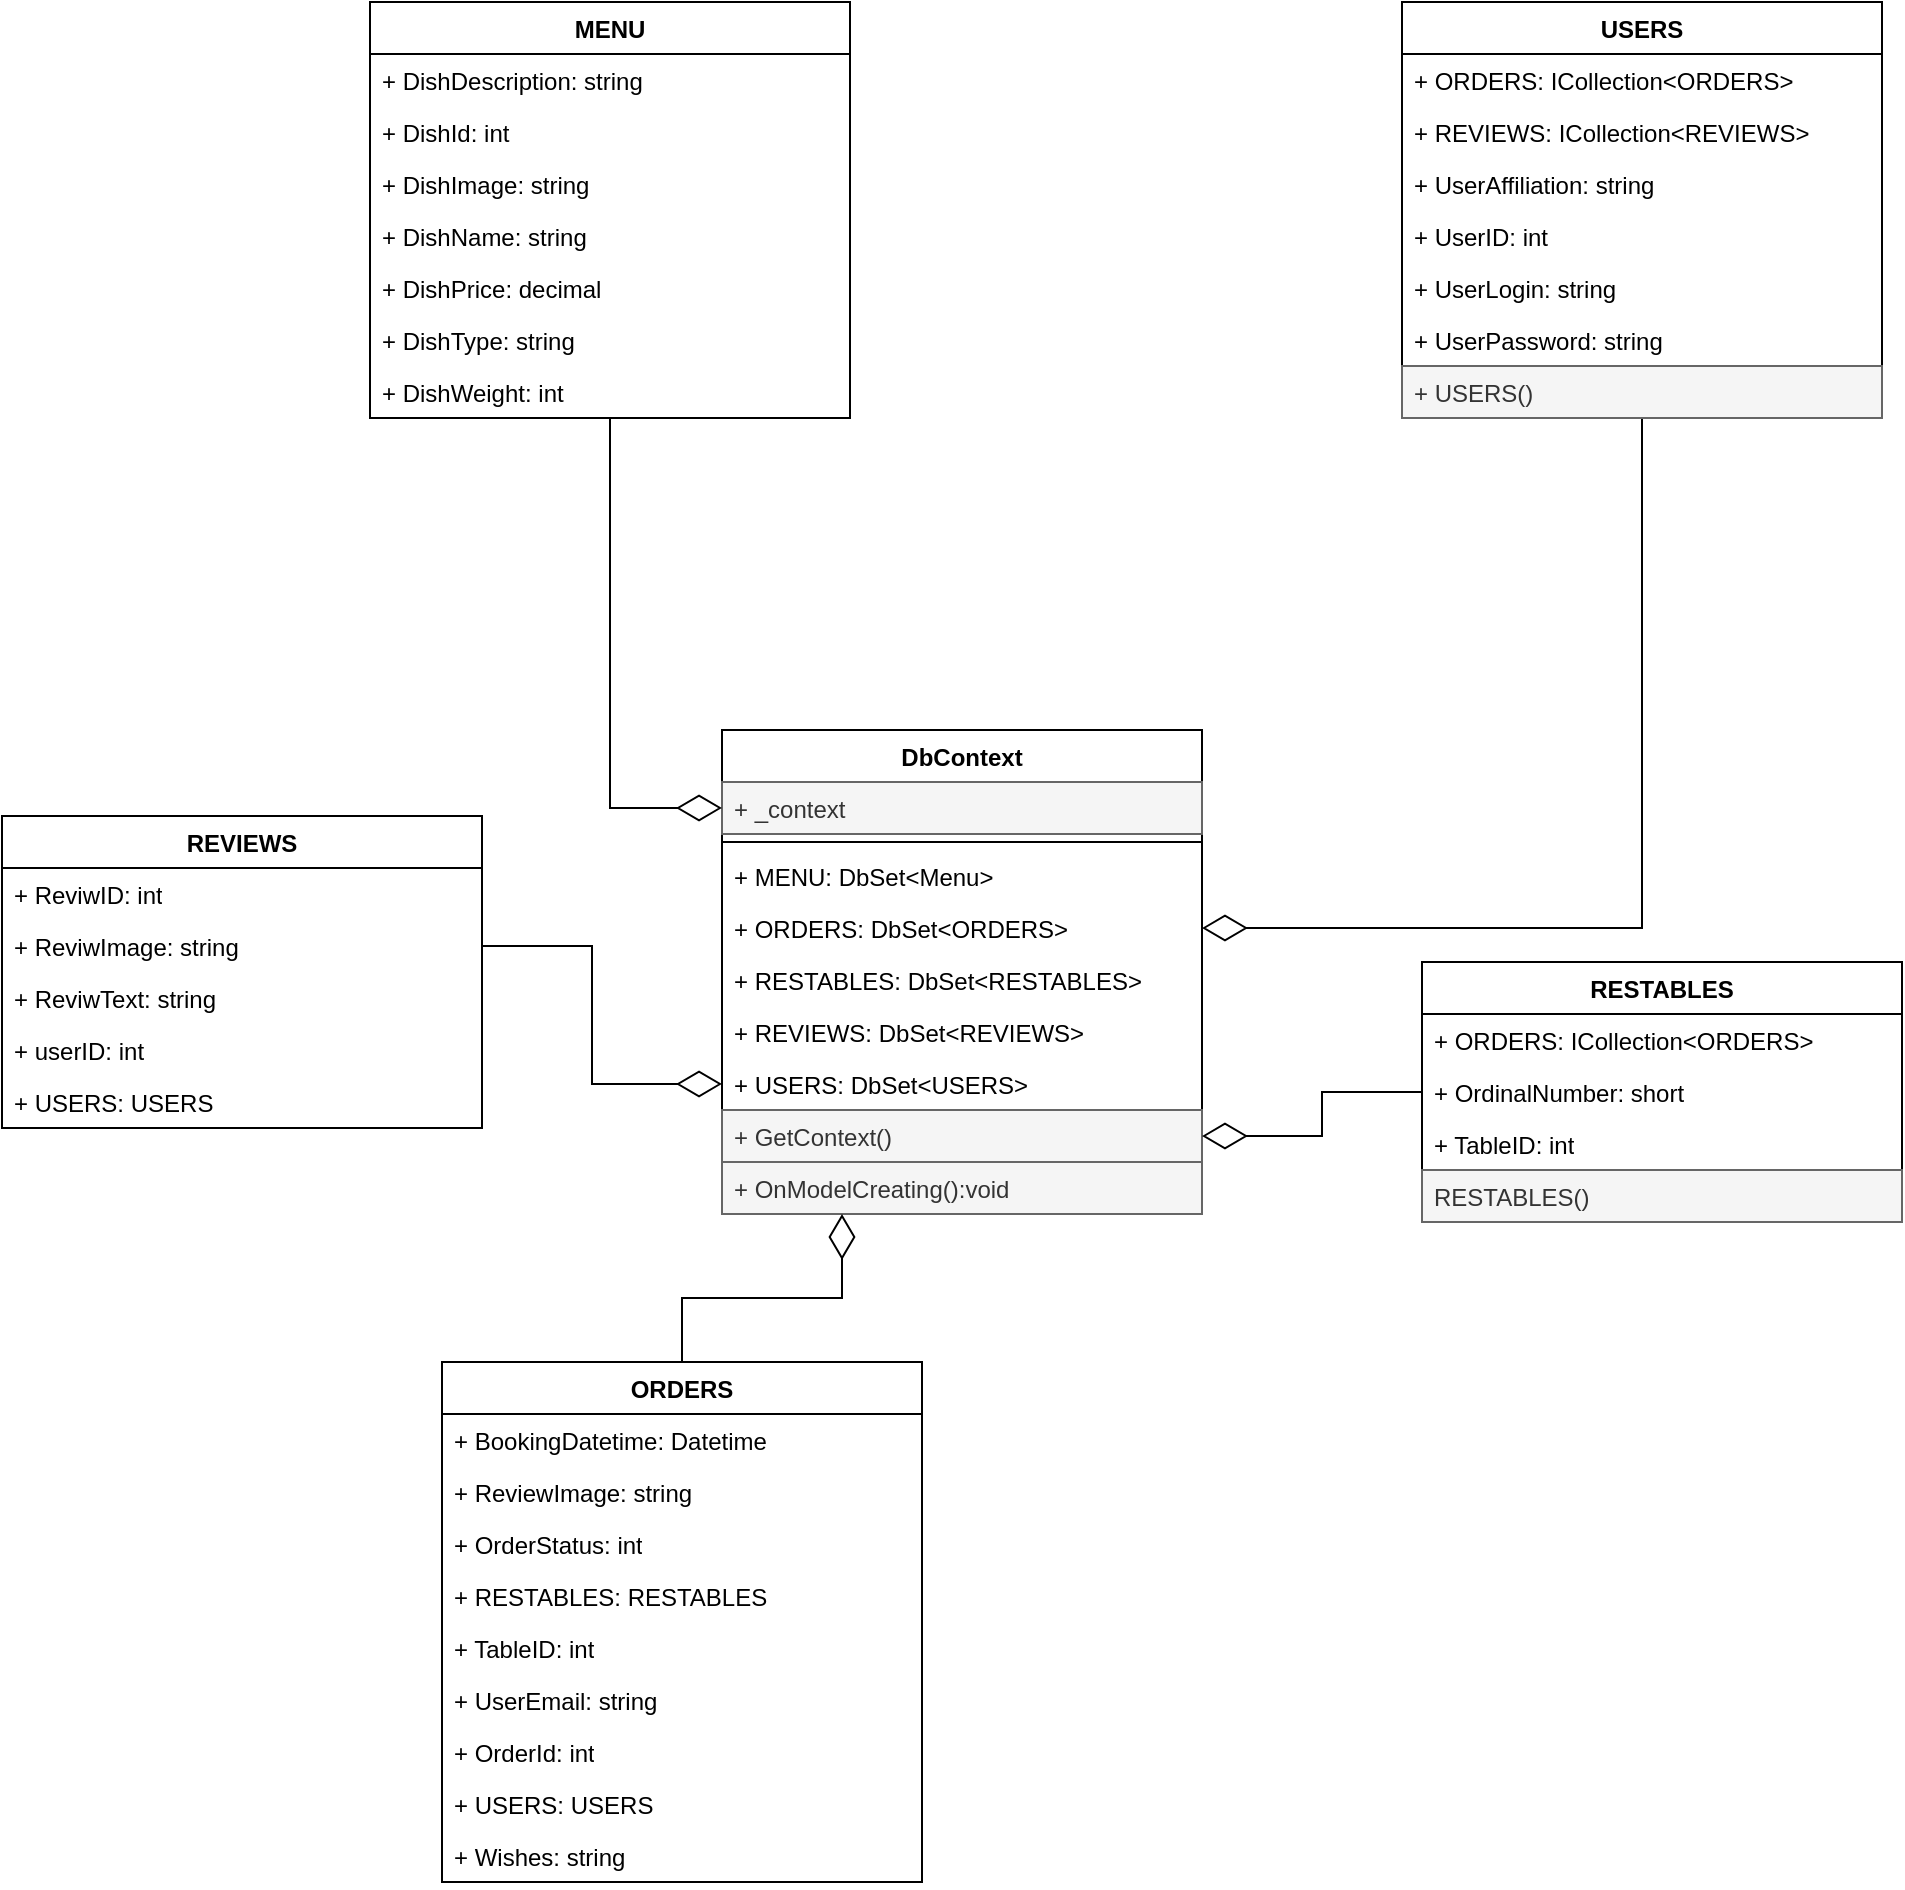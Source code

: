 <mxfile version="21.1.5" type="device">
  <diagram name="Страница 1" id="b01tmDH8p1JlgX6yePen">
    <mxGraphModel dx="2577" dy="2124" grid="1" gridSize="10" guides="1" tooltips="1" connect="1" arrows="1" fold="1" page="1" pageScale="1" pageWidth="827" pageHeight="1169" math="0" shadow="0">
      <root>
        <mxCell id="0" />
        <mxCell id="1" parent="0" />
        <mxCell id="4lUhWgOye16WtdjU_qN7-6" value="DbContext" style="swimlane;fontStyle=1;align=center;verticalAlign=top;childLayout=stackLayout;horizontal=1;startSize=26;horizontalStack=0;resizeParent=1;resizeParentMax=0;resizeLast=0;collapsible=1;marginBottom=0;whiteSpace=wrap;html=1;" vertex="1" parent="1">
          <mxGeometry x="350" y="134" width="240" height="242" as="geometry" />
        </mxCell>
        <mxCell id="4lUhWgOye16WtdjU_qN7-7" value="+ _context" style="text;strokeColor=#666666;fillColor=#f5f5f5;align=left;verticalAlign=top;spacingLeft=4;spacingRight=4;overflow=hidden;rotatable=0;points=[[0,0.5],[1,0.5]];portConstraint=eastwest;whiteSpace=wrap;html=1;fontColor=#333333;" vertex="1" parent="4lUhWgOye16WtdjU_qN7-6">
          <mxGeometry y="26" width="240" height="26" as="geometry" />
        </mxCell>
        <mxCell id="4lUhWgOye16WtdjU_qN7-8" value="" style="line;strokeWidth=1;fillColor=none;align=left;verticalAlign=middle;spacingTop=-1;spacingLeft=3;spacingRight=3;rotatable=0;labelPosition=right;points=[];portConstraint=eastwest;strokeColor=inherit;" vertex="1" parent="4lUhWgOye16WtdjU_qN7-6">
          <mxGeometry y="52" width="240" height="8" as="geometry" />
        </mxCell>
        <mxCell id="4lUhWgOye16WtdjU_qN7-9" value="+ MENU: DbSet&amp;lt;Menu&amp;gt;" style="text;strokeColor=none;fillColor=none;align=left;verticalAlign=top;spacingLeft=4;spacingRight=4;overflow=hidden;rotatable=0;points=[[0,0.5],[1,0.5]];portConstraint=eastwest;whiteSpace=wrap;html=1;" vertex="1" parent="4lUhWgOye16WtdjU_qN7-6">
          <mxGeometry y="60" width="240" height="26" as="geometry" />
        </mxCell>
        <mxCell id="4lUhWgOye16WtdjU_qN7-11" value="+ ORDERS: DbSet&amp;lt;ORDERS&amp;gt;" style="text;strokeColor=none;fillColor=none;align=left;verticalAlign=top;spacingLeft=4;spacingRight=4;overflow=hidden;rotatable=0;points=[[0,0.5],[1,0.5]];portConstraint=eastwest;whiteSpace=wrap;html=1;" vertex="1" parent="4lUhWgOye16WtdjU_qN7-6">
          <mxGeometry y="86" width="240" height="26" as="geometry" />
        </mxCell>
        <mxCell id="4lUhWgOye16WtdjU_qN7-12" value="+ RESTABLES: DbSet&amp;lt;RESTABLES&amp;gt;" style="text;strokeColor=none;fillColor=none;align=left;verticalAlign=top;spacingLeft=4;spacingRight=4;overflow=hidden;rotatable=0;points=[[0,0.5],[1,0.5]];portConstraint=eastwest;whiteSpace=wrap;html=1;" vertex="1" parent="4lUhWgOye16WtdjU_qN7-6">
          <mxGeometry y="112" width="240" height="26" as="geometry" />
        </mxCell>
        <mxCell id="4lUhWgOye16WtdjU_qN7-13" value="+ REVIEWS: DbSet&amp;lt;REVIEWS&amp;gt;" style="text;strokeColor=none;fillColor=none;align=left;verticalAlign=top;spacingLeft=4;spacingRight=4;overflow=hidden;rotatable=0;points=[[0,0.5],[1,0.5]];portConstraint=eastwest;whiteSpace=wrap;html=1;" vertex="1" parent="4lUhWgOye16WtdjU_qN7-6">
          <mxGeometry y="138" width="240" height="26" as="geometry" />
        </mxCell>
        <mxCell id="4lUhWgOye16WtdjU_qN7-14" value="+ USERS: DbSet&amp;lt;USERS&amp;gt;" style="text;strokeColor=none;fillColor=none;align=left;verticalAlign=top;spacingLeft=4;spacingRight=4;overflow=hidden;rotatable=0;points=[[0,0.5],[1,0.5]];portConstraint=eastwest;whiteSpace=wrap;html=1;" vertex="1" parent="4lUhWgOye16WtdjU_qN7-6">
          <mxGeometry y="164" width="240" height="26" as="geometry" />
        </mxCell>
        <mxCell id="4lUhWgOye16WtdjU_qN7-15" value="+ GetContext()" style="text;strokeColor=#666666;fillColor=#f5f5f5;align=left;verticalAlign=top;spacingLeft=4;spacingRight=4;overflow=hidden;rotatable=0;points=[[0,0.5],[1,0.5]];portConstraint=eastwest;whiteSpace=wrap;html=1;fontColor=#333333;" vertex="1" parent="4lUhWgOye16WtdjU_qN7-6">
          <mxGeometry y="190" width="240" height="26" as="geometry" />
        </mxCell>
        <mxCell id="4lUhWgOye16WtdjU_qN7-16" value="+ OnModelCreating():void" style="text;strokeColor=#666666;fillColor=#f5f5f5;align=left;verticalAlign=top;spacingLeft=4;spacingRight=4;overflow=hidden;rotatable=0;points=[[0,0.5],[1,0.5]];portConstraint=eastwest;whiteSpace=wrap;html=1;fontColor=#333333;" vertex="1" parent="4lUhWgOye16WtdjU_qN7-6">
          <mxGeometry y="216" width="240" height="26" as="geometry" />
        </mxCell>
        <mxCell id="4lUhWgOye16WtdjU_qN7-17" value="REVIEWS" style="swimlane;fontStyle=1;align=center;verticalAlign=top;childLayout=stackLayout;horizontal=1;startSize=26;horizontalStack=0;resizeParent=1;resizeParentMax=0;resizeLast=0;collapsible=1;marginBottom=0;whiteSpace=wrap;html=1;" vertex="1" parent="1">
          <mxGeometry x="-10" y="177" width="240" height="156" as="geometry" />
        </mxCell>
        <mxCell id="4lUhWgOye16WtdjU_qN7-20" value="+ ReviwID: int" style="text;strokeColor=none;fillColor=none;align=left;verticalAlign=top;spacingLeft=4;spacingRight=4;overflow=hidden;rotatable=0;points=[[0,0.5],[1,0.5]];portConstraint=eastwest;whiteSpace=wrap;html=1;" vertex="1" parent="4lUhWgOye16WtdjU_qN7-17">
          <mxGeometry y="26" width="240" height="26" as="geometry" />
        </mxCell>
        <mxCell id="4lUhWgOye16WtdjU_qN7-21" value="+ ReviwImage: string" style="text;strokeColor=none;fillColor=none;align=left;verticalAlign=top;spacingLeft=4;spacingRight=4;overflow=hidden;rotatable=0;points=[[0,0.5],[1,0.5]];portConstraint=eastwest;whiteSpace=wrap;html=1;" vertex="1" parent="4lUhWgOye16WtdjU_qN7-17">
          <mxGeometry y="52" width="240" height="26" as="geometry" />
        </mxCell>
        <mxCell id="4lUhWgOye16WtdjU_qN7-22" value="+ ReviwText: string" style="text;strokeColor=none;fillColor=none;align=left;verticalAlign=top;spacingLeft=4;spacingRight=4;overflow=hidden;rotatable=0;points=[[0,0.5],[1,0.5]];portConstraint=eastwest;whiteSpace=wrap;html=1;" vertex="1" parent="4lUhWgOye16WtdjU_qN7-17">
          <mxGeometry y="78" width="240" height="26" as="geometry" />
        </mxCell>
        <mxCell id="4lUhWgOye16WtdjU_qN7-23" value="+ userID: int" style="text;strokeColor=none;fillColor=none;align=left;verticalAlign=top;spacingLeft=4;spacingRight=4;overflow=hidden;rotatable=0;points=[[0,0.5],[1,0.5]];portConstraint=eastwest;whiteSpace=wrap;html=1;" vertex="1" parent="4lUhWgOye16WtdjU_qN7-17">
          <mxGeometry y="104" width="240" height="26" as="geometry" />
        </mxCell>
        <mxCell id="4lUhWgOye16WtdjU_qN7-24" value="+ USERS: USERS" style="text;strokeColor=none;fillColor=none;align=left;verticalAlign=top;spacingLeft=4;spacingRight=4;overflow=hidden;rotatable=0;points=[[0,0.5],[1,0.5]];portConstraint=eastwest;whiteSpace=wrap;html=1;" vertex="1" parent="4lUhWgOye16WtdjU_qN7-17">
          <mxGeometry y="130" width="240" height="26" as="geometry" />
        </mxCell>
        <mxCell id="4lUhWgOye16WtdjU_qN7-27" style="edgeStyle=orthogonalEdgeStyle;rounded=0;orthogonalLoop=1;jettySize=auto;html=1;fontFamily=Helvetica;fontSize=12;fontColor=default;endArrow=diamondThin;endFill=0;endSize=20;" edge="1" parent="1" source="4lUhWgOye16WtdjU_qN7-21" target="4lUhWgOye16WtdjU_qN7-14">
          <mxGeometry relative="1" as="geometry" />
        </mxCell>
        <mxCell id="4lUhWgOye16WtdjU_qN7-40" style="edgeStyle=orthogonalEdgeStyle;rounded=0;orthogonalLoop=1;jettySize=auto;html=1;entryX=0.25;entryY=1;entryDx=0;entryDy=0;fontFamily=Helvetica;fontSize=12;fontColor=default;endArrow=diamondThin;endFill=0;endSize=20;" edge="1" parent="1" source="4lUhWgOye16WtdjU_qN7-28" target="4lUhWgOye16WtdjU_qN7-6">
          <mxGeometry relative="1" as="geometry" />
        </mxCell>
        <mxCell id="4lUhWgOye16WtdjU_qN7-28" value="ORDERS" style="swimlane;fontStyle=1;align=center;verticalAlign=top;childLayout=stackLayout;horizontal=1;startSize=26;horizontalStack=0;resizeParent=1;resizeParentMax=0;resizeLast=0;collapsible=1;marginBottom=0;whiteSpace=wrap;html=1;" vertex="1" parent="1">
          <mxGeometry x="210" y="450" width="240" height="260" as="geometry" />
        </mxCell>
        <mxCell id="4lUhWgOye16WtdjU_qN7-29" value="+ BookingDatetime: Datetime" style="text;strokeColor=none;fillColor=none;align=left;verticalAlign=top;spacingLeft=4;spacingRight=4;overflow=hidden;rotatable=0;points=[[0,0.5],[1,0.5]];portConstraint=eastwest;whiteSpace=wrap;html=1;" vertex="1" parent="4lUhWgOye16WtdjU_qN7-28">
          <mxGeometry y="26" width="240" height="26" as="geometry" />
        </mxCell>
        <mxCell id="4lUhWgOye16WtdjU_qN7-30" value="+ ReviewImage: string" style="text;strokeColor=none;fillColor=none;align=left;verticalAlign=top;spacingLeft=4;spacingRight=4;overflow=hidden;rotatable=0;points=[[0,0.5],[1,0.5]];portConstraint=eastwest;whiteSpace=wrap;html=1;" vertex="1" parent="4lUhWgOye16WtdjU_qN7-28">
          <mxGeometry y="52" width="240" height="26" as="geometry" />
        </mxCell>
        <mxCell id="4lUhWgOye16WtdjU_qN7-31" value="+ OrderStatus: int" style="text;strokeColor=none;fillColor=none;align=left;verticalAlign=top;spacingLeft=4;spacingRight=4;overflow=hidden;rotatable=0;points=[[0,0.5],[1,0.5]];portConstraint=eastwest;whiteSpace=wrap;html=1;" vertex="1" parent="4lUhWgOye16WtdjU_qN7-28">
          <mxGeometry y="78" width="240" height="26" as="geometry" />
        </mxCell>
        <mxCell id="4lUhWgOye16WtdjU_qN7-32" value="+ RESTABLES: RESTABLES" style="text;strokeColor=none;fillColor=none;align=left;verticalAlign=top;spacingLeft=4;spacingRight=4;overflow=hidden;rotatable=0;points=[[0,0.5],[1,0.5]];portConstraint=eastwest;whiteSpace=wrap;html=1;" vertex="1" parent="4lUhWgOye16WtdjU_qN7-28">
          <mxGeometry y="104" width="240" height="26" as="geometry" />
        </mxCell>
        <mxCell id="4lUhWgOye16WtdjU_qN7-34" value="+ TableID: int" style="text;strokeColor=none;fillColor=none;align=left;verticalAlign=top;spacingLeft=4;spacingRight=4;overflow=hidden;rotatable=0;points=[[0,0.5],[1,0.5]];portConstraint=eastwest;whiteSpace=wrap;html=1;" vertex="1" parent="4lUhWgOye16WtdjU_qN7-28">
          <mxGeometry y="130" width="240" height="26" as="geometry" />
        </mxCell>
        <mxCell id="4lUhWgOye16WtdjU_qN7-37" value="+ UserEmail: string" style="text;strokeColor=none;fillColor=none;align=left;verticalAlign=top;spacingLeft=4;spacingRight=4;overflow=hidden;rotatable=0;points=[[0,0.5],[1,0.5]];portConstraint=eastwest;whiteSpace=wrap;html=1;" vertex="1" parent="4lUhWgOye16WtdjU_qN7-28">
          <mxGeometry y="156" width="240" height="26" as="geometry" />
        </mxCell>
        <mxCell id="4lUhWgOye16WtdjU_qN7-38" value="+ OrderId: int" style="text;strokeColor=none;fillColor=none;align=left;verticalAlign=top;spacingLeft=4;spacingRight=4;overflow=hidden;rotatable=0;points=[[0,0.5],[1,0.5]];portConstraint=eastwest;whiteSpace=wrap;html=1;" vertex="1" parent="4lUhWgOye16WtdjU_qN7-28">
          <mxGeometry y="182" width="240" height="26" as="geometry" />
        </mxCell>
        <mxCell id="4lUhWgOye16WtdjU_qN7-33" value="+ USERS: USERS" style="text;strokeColor=none;fillColor=none;align=left;verticalAlign=top;spacingLeft=4;spacingRight=4;overflow=hidden;rotatable=0;points=[[0,0.5],[1,0.5]];portConstraint=eastwest;whiteSpace=wrap;html=1;" vertex="1" parent="4lUhWgOye16WtdjU_qN7-28">
          <mxGeometry y="208" width="240" height="26" as="geometry" />
        </mxCell>
        <mxCell id="4lUhWgOye16WtdjU_qN7-39" value="+ Wishes: string" style="text;strokeColor=none;fillColor=none;align=left;verticalAlign=top;spacingLeft=4;spacingRight=4;overflow=hidden;rotatable=0;points=[[0,0.5],[1,0.5]];portConstraint=eastwest;whiteSpace=wrap;html=1;" vertex="1" parent="4lUhWgOye16WtdjU_qN7-28">
          <mxGeometry y="234" width="240" height="26" as="geometry" />
        </mxCell>
        <mxCell id="4lUhWgOye16WtdjU_qN7-58" style="edgeStyle=orthogonalEdgeStyle;rounded=0;orthogonalLoop=1;jettySize=auto;html=1;fontFamily=Helvetica;fontSize=12;fontColor=default;endArrow=diamondThin;endFill=0;endSize=20;" edge="1" parent="1" source="4lUhWgOye16WtdjU_qN7-41" target="4lUhWgOye16WtdjU_qN7-15">
          <mxGeometry relative="1" as="geometry" />
        </mxCell>
        <mxCell id="4lUhWgOye16WtdjU_qN7-41" value="RESTABLES" style="swimlane;fontStyle=1;align=center;verticalAlign=top;childLayout=stackLayout;horizontal=1;startSize=26;horizontalStack=0;resizeParent=1;resizeParentMax=0;resizeLast=0;collapsible=1;marginBottom=0;whiteSpace=wrap;html=1;" vertex="1" parent="1">
          <mxGeometry x="700" y="250" width="240" height="130" as="geometry" />
        </mxCell>
        <mxCell id="4lUhWgOye16WtdjU_qN7-42" value="+ ORDERS: ICollection&amp;lt;ORDERS&amp;gt;" style="text;strokeColor=none;fillColor=none;align=left;verticalAlign=top;spacingLeft=4;spacingRight=4;overflow=hidden;rotatable=0;points=[[0,0.5],[1,0.5]];portConstraint=eastwest;whiteSpace=wrap;html=1;" vertex="1" parent="4lUhWgOye16WtdjU_qN7-41">
          <mxGeometry y="26" width="240" height="26" as="geometry" />
        </mxCell>
        <mxCell id="4lUhWgOye16WtdjU_qN7-43" value="+ OrdinalNumber: short" style="text;strokeColor=none;fillColor=none;align=left;verticalAlign=top;spacingLeft=4;spacingRight=4;overflow=hidden;rotatable=0;points=[[0,0.5],[1,0.5]];portConstraint=eastwest;whiteSpace=wrap;html=1;" vertex="1" parent="4lUhWgOye16WtdjU_qN7-41">
          <mxGeometry y="52" width="240" height="26" as="geometry" />
        </mxCell>
        <mxCell id="4lUhWgOye16WtdjU_qN7-44" value="+ TableID: int" style="text;strokeColor=none;fillColor=none;align=left;verticalAlign=top;spacingLeft=4;spacingRight=4;overflow=hidden;rotatable=0;points=[[0,0.5],[1,0.5]];portConstraint=eastwest;whiteSpace=wrap;html=1;" vertex="1" parent="4lUhWgOye16WtdjU_qN7-41">
          <mxGeometry y="78" width="240" height="26" as="geometry" />
        </mxCell>
        <mxCell id="4lUhWgOye16WtdjU_qN7-45" value="RESTABLES()" style="text;strokeColor=#666666;fillColor=#f5f5f5;align=left;verticalAlign=top;spacingLeft=4;spacingRight=4;overflow=hidden;rotatable=0;points=[[0,0.5],[1,0.5]];portConstraint=eastwest;whiteSpace=wrap;html=1;fontColor=#333333;" vertex="1" parent="4lUhWgOye16WtdjU_qN7-41">
          <mxGeometry y="104" width="240" height="26" as="geometry" />
        </mxCell>
        <mxCell id="4lUhWgOye16WtdjU_qN7-57" style="edgeStyle=orthogonalEdgeStyle;rounded=0;orthogonalLoop=1;jettySize=auto;html=1;entryX=0;entryY=0.5;entryDx=0;entryDy=0;fontFamily=Helvetica;fontSize=12;fontColor=default;endArrow=diamondThin;endFill=0;endSize=20;" edge="1" parent="1" source="4lUhWgOye16WtdjU_qN7-47" target="4lUhWgOye16WtdjU_qN7-7">
          <mxGeometry relative="1" as="geometry" />
        </mxCell>
        <mxCell id="4lUhWgOye16WtdjU_qN7-47" value="MENU" style="swimlane;fontStyle=1;align=center;verticalAlign=top;childLayout=stackLayout;horizontal=1;startSize=26;horizontalStack=0;resizeParent=1;resizeParentMax=0;resizeLast=0;collapsible=1;marginBottom=0;whiteSpace=wrap;html=1;" vertex="1" parent="1">
          <mxGeometry x="174" y="-230" width="240" height="208" as="geometry" />
        </mxCell>
        <mxCell id="4lUhWgOye16WtdjU_qN7-48" value="+ DishDescription: string" style="text;strokeColor=none;fillColor=none;align=left;verticalAlign=top;spacingLeft=4;spacingRight=4;overflow=hidden;rotatable=0;points=[[0,0.5],[1,0.5]];portConstraint=eastwest;whiteSpace=wrap;html=1;" vertex="1" parent="4lUhWgOye16WtdjU_qN7-47">
          <mxGeometry y="26" width="240" height="26" as="geometry" />
        </mxCell>
        <mxCell id="4lUhWgOye16WtdjU_qN7-49" value="+ DishId: int" style="text;strokeColor=none;fillColor=none;align=left;verticalAlign=top;spacingLeft=4;spacingRight=4;overflow=hidden;rotatable=0;points=[[0,0.5],[1,0.5]];portConstraint=eastwest;whiteSpace=wrap;html=1;" vertex="1" parent="4lUhWgOye16WtdjU_qN7-47">
          <mxGeometry y="52" width="240" height="26" as="geometry" />
        </mxCell>
        <mxCell id="4lUhWgOye16WtdjU_qN7-50" value="+ DishImage: string" style="text;strokeColor=none;fillColor=none;align=left;verticalAlign=top;spacingLeft=4;spacingRight=4;overflow=hidden;rotatable=0;points=[[0,0.5],[1,0.5]];portConstraint=eastwest;whiteSpace=wrap;html=1;" vertex="1" parent="4lUhWgOye16WtdjU_qN7-47">
          <mxGeometry y="78" width="240" height="26" as="geometry" />
        </mxCell>
        <mxCell id="4lUhWgOye16WtdjU_qN7-51" value="+ DishName: string" style="text;strokeColor=none;fillColor=none;align=left;verticalAlign=top;spacingLeft=4;spacingRight=4;overflow=hidden;rotatable=0;points=[[0,0.5],[1,0.5]];portConstraint=eastwest;whiteSpace=wrap;html=1;" vertex="1" parent="4lUhWgOye16WtdjU_qN7-47">
          <mxGeometry y="104" width="240" height="26" as="geometry" />
        </mxCell>
        <mxCell id="4lUhWgOye16WtdjU_qN7-52" value="+ DishPrice: decimal" style="text;strokeColor=none;fillColor=none;align=left;verticalAlign=top;spacingLeft=4;spacingRight=4;overflow=hidden;rotatable=0;points=[[0,0.5],[1,0.5]];portConstraint=eastwest;whiteSpace=wrap;html=1;" vertex="1" parent="4lUhWgOye16WtdjU_qN7-47">
          <mxGeometry y="130" width="240" height="26" as="geometry" />
        </mxCell>
        <mxCell id="4lUhWgOye16WtdjU_qN7-53" value="+ DishType: string" style="text;strokeColor=none;fillColor=none;align=left;verticalAlign=top;spacingLeft=4;spacingRight=4;overflow=hidden;rotatable=0;points=[[0,0.5],[1,0.5]];portConstraint=eastwest;whiteSpace=wrap;html=1;" vertex="1" parent="4lUhWgOye16WtdjU_qN7-47">
          <mxGeometry y="156" width="240" height="26" as="geometry" />
        </mxCell>
        <mxCell id="4lUhWgOye16WtdjU_qN7-54" value="+ DishWeight: int" style="text;strokeColor=none;fillColor=none;align=left;verticalAlign=top;spacingLeft=4;spacingRight=4;overflow=hidden;rotatable=0;points=[[0,0.5],[1,0.5]];portConstraint=eastwest;whiteSpace=wrap;html=1;" vertex="1" parent="4lUhWgOye16WtdjU_qN7-47">
          <mxGeometry y="182" width="240" height="26" as="geometry" />
        </mxCell>
        <mxCell id="4lUhWgOye16WtdjU_qN7-67" style="edgeStyle=orthogonalEdgeStyle;rounded=0;orthogonalLoop=1;jettySize=auto;html=1;fontFamily=Helvetica;fontSize=12;fontColor=default;endSize=20;endArrow=diamondThin;endFill=0;" edge="1" parent="1" source="4lUhWgOye16WtdjU_qN7-59" target="4lUhWgOye16WtdjU_qN7-11">
          <mxGeometry relative="1" as="geometry" />
        </mxCell>
        <mxCell id="4lUhWgOye16WtdjU_qN7-59" value="USERS" style="swimlane;fontStyle=1;align=center;verticalAlign=top;childLayout=stackLayout;horizontal=1;startSize=26;horizontalStack=0;resizeParent=1;resizeParentMax=0;resizeLast=0;collapsible=1;marginBottom=0;whiteSpace=wrap;html=1;" vertex="1" parent="1">
          <mxGeometry x="690" y="-230" width="240" height="208" as="geometry" />
        </mxCell>
        <mxCell id="4lUhWgOye16WtdjU_qN7-60" value="+ ORDERS: ICollection&amp;lt;ORDERS&amp;gt;" style="text;strokeColor=none;fillColor=none;align=left;verticalAlign=top;spacingLeft=4;spacingRight=4;overflow=hidden;rotatable=0;points=[[0,0.5],[1,0.5]];portConstraint=eastwest;whiteSpace=wrap;html=1;" vertex="1" parent="4lUhWgOye16WtdjU_qN7-59">
          <mxGeometry y="26" width="240" height="26" as="geometry" />
        </mxCell>
        <mxCell id="4lUhWgOye16WtdjU_qN7-61" value="+ REVIEWS: ICollection&amp;lt;REVIEWS&amp;gt;" style="text;strokeColor=none;fillColor=none;align=left;verticalAlign=top;spacingLeft=4;spacingRight=4;overflow=hidden;rotatable=0;points=[[0,0.5],[1,0.5]];portConstraint=eastwest;whiteSpace=wrap;html=1;" vertex="1" parent="4lUhWgOye16WtdjU_qN7-59">
          <mxGeometry y="52" width="240" height="26" as="geometry" />
        </mxCell>
        <mxCell id="4lUhWgOye16WtdjU_qN7-62" value="+ UserAffiliation: string" style="text;strokeColor=none;fillColor=none;align=left;verticalAlign=top;spacingLeft=4;spacingRight=4;overflow=hidden;rotatable=0;points=[[0,0.5],[1,0.5]];portConstraint=eastwest;whiteSpace=wrap;html=1;" vertex="1" parent="4lUhWgOye16WtdjU_qN7-59">
          <mxGeometry y="78" width="240" height="26" as="geometry" />
        </mxCell>
        <mxCell id="4lUhWgOye16WtdjU_qN7-63" value="+ UserID: int" style="text;strokeColor=none;fillColor=none;align=left;verticalAlign=top;spacingLeft=4;spacingRight=4;overflow=hidden;rotatable=0;points=[[0,0.5],[1,0.5]];portConstraint=eastwest;whiteSpace=wrap;html=1;" vertex="1" parent="4lUhWgOye16WtdjU_qN7-59">
          <mxGeometry y="104" width="240" height="26" as="geometry" />
        </mxCell>
        <mxCell id="4lUhWgOye16WtdjU_qN7-64" value="+ UserLogin: string" style="text;strokeColor=none;fillColor=none;align=left;verticalAlign=top;spacingLeft=4;spacingRight=4;overflow=hidden;rotatable=0;points=[[0,0.5],[1,0.5]];portConstraint=eastwest;whiteSpace=wrap;html=1;" vertex="1" parent="4lUhWgOye16WtdjU_qN7-59">
          <mxGeometry y="130" width="240" height="26" as="geometry" />
        </mxCell>
        <mxCell id="4lUhWgOye16WtdjU_qN7-65" value="+ UserPassword: string" style="text;strokeColor=none;fillColor=none;align=left;verticalAlign=top;spacingLeft=4;spacingRight=4;overflow=hidden;rotatable=0;points=[[0,0.5],[1,0.5]];portConstraint=eastwest;whiteSpace=wrap;html=1;" vertex="1" parent="4lUhWgOye16WtdjU_qN7-59">
          <mxGeometry y="156" width="240" height="26" as="geometry" />
        </mxCell>
        <mxCell id="4lUhWgOye16WtdjU_qN7-66" value="+ USERS()" style="text;strokeColor=#666666;fillColor=#f5f5f5;align=left;verticalAlign=top;spacingLeft=4;spacingRight=4;overflow=hidden;rotatable=0;points=[[0,0.5],[1,0.5]];portConstraint=eastwest;whiteSpace=wrap;html=1;fontColor=#333333;" vertex="1" parent="4lUhWgOye16WtdjU_qN7-59">
          <mxGeometry y="182" width="240" height="26" as="geometry" />
        </mxCell>
      </root>
    </mxGraphModel>
  </diagram>
</mxfile>
